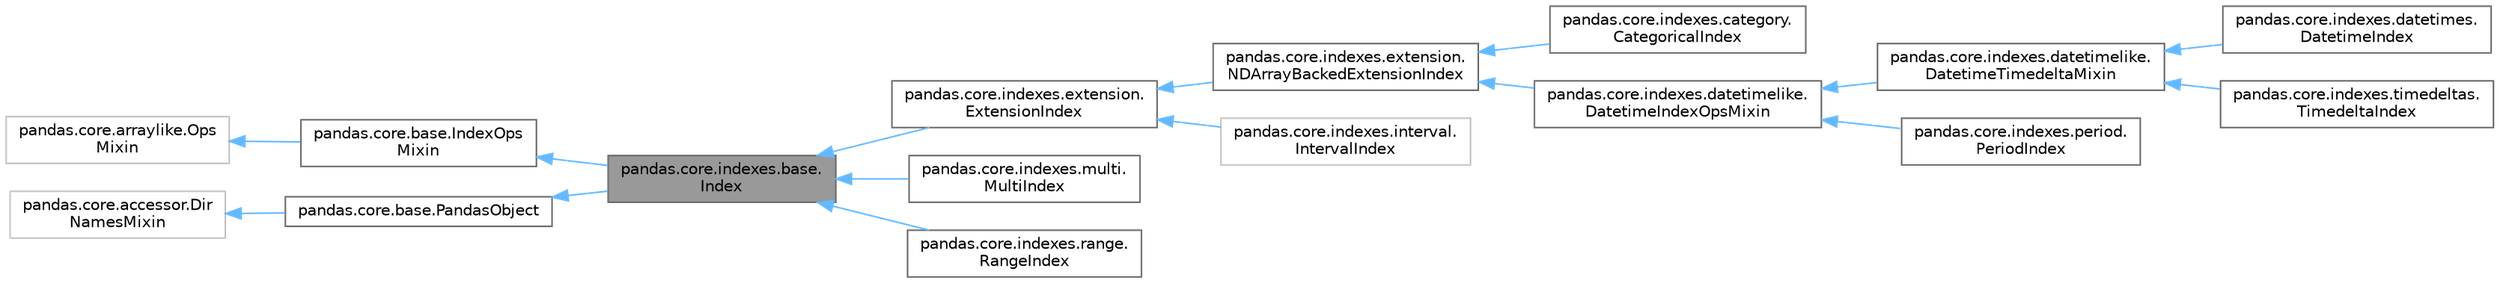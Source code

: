 digraph "pandas.core.indexes.base.Index"
{
 // LATEX_PDF_SIZE
  bgcolor="transparent";
  edge [fontname=Helvetica,fontsize=10,labelfontname=Helvetica,labelfontsize=10];
  node [fontname=Helvetica,fontsize=10,shape=box,height=0.2,width=0.4];
  rankdir="LR";
  Node1 [id="Node000001",label="pandas.core.indexes.base.\lIndex",height=0.2,width=0.4,color="gray40", fillcolor="grey60", style="filled", fontcolor="black",tooltip=" "];
  Node2 -> Node1 [id="edge1_Node000001_Node000002",dir="back",color="steelblue1",style="solid",tooltip=" "];
  Node2 [id="Node000002",label="pandas.core.base.IndexOps\lMixin",height=0.2,width=0.4,color="gray40", fillcolor="white", style="filled",URL="$db/d4c/classpandas_1_1core_1_1base_1_1IndexOpsMixin.html",tooltip=" "];
  Node3 -> Node2 [id="edge2_Node000002_Node000003",dir="back",color="steelblue1",style="solid",tooltip=" "];
  Node3 [id="Node000003",label="pandas.core.arraylike.Ops\lMixin",height=0.2,width=0.4,color="grey75", fillcolor="white", style="filled",URL="$da/d26/classpandas_1_1core_1_1arraylike_1_1OpsMixin.html",tooltip=" "];
  Node4 -> Node1 [id="edge3_Node000001_Node000004",dir="back",color="steelblue1",style="solid",tooltip=" "];
  Node4 [id="Node000004",label="pandas.core.base.PandasObject",height=0.2,width=0.4,color="gray40", fillcolor="white", style="filled",URL="$d9/d19/classpandas_1_1core_1_1base_1_1PandasObject.html",tooltip=" "];
  Node5 -> Node4 [id="edge4_Node000004_Node000005",dir="back",color="steelblue1",style="solid",tooltip=" "];
  Node5 [id="Node000005",label="pandas.core.accessor.Dir\lNamesMixin",height=0.2,width=0.4,color="grey75", fillcolor="white", style="filled",URL="$df/dd9/classpandas_1_1core_1_1accessor_1_1DirNamesMixin.html",tooltip=" "];
  Node1 -> Node6 [id="edge5_Node000001_Node000006",dir="back",color="steelblue1",style="solid",tooltip=" "];
  Node6 [id="Node000006",label="pandas.core.indexes.extension.\lExtensionIndex",height=0.2,width=0.4,color="gray40", fillcolor="white", style="filled",URL="$d3/d98/classpandas_1_1core_1_1indexes_1_1extension_1_1ExtensionIndex.html",tooltip=" "];
  Node6 -> Node7 [id="edge6_Node000006_Node000007",dir="back",color="steelblue1",style="solid",tooltip=" "];
  Node7 [id="Node000007",label="pandas.core.indexes.extension.\lNDArrayBackedExtensionIndex",height=0.2,width=0.4,color="gray40", fillcolor="white", style="filled",URL="$da/d60/classpandas_1_1core_1_1indexes_1_1extension_1_1NDArrayBackedExtensionIndex.html",tooltip=" "];
  Node7 -> Node8 [id="edge7_Node000007_Node000008",dir="back",color="steelblue1",style="solid",tooltip=" "];
  Node8 [id="Node000008",label="pandas.core.indexes.category.\lCategoricalIndex",height=0.2,width=0.4,color="gray40", fillcolor="white", style="filled",URL="$d6/d7a/classpandas_1_1core_1_1indexes_1_1category_1_1CategoricalIndex.html",tooltip=" "];
  Node7 -> Node9 [id="edge8_Node000007_Node000009",dir="back",color="steelblue1",style="solid",tooltip=" "];
  Node9 [id="Node000009",label="pandas.core.indexes.datetimelike.\lDatetimeIndexOpsMixin",height=0.2,width=0.4,color="gray40", fillcolor="white", style="filled",URL="$d1/d7f/classpandas_1_1core_1_1indexes_1_1datetimelike_1_1DatetimeIndexOpsMixin.html",tooltip=" "];
  Node9 -> Node10 [id="edge9_Node000009_Node000010",dir="back",color="steelblue1",style="solid",tooltip=" "];
  Node10 [id="Node000010",label="pandas.core.indexes.datetimelike.\lDatetimeTimedeltaMixin",height=0.2,width=0.4,color="gray40", fillcolor="white", style="filled",URL="$d6/de2/classpandas_1_1core_1_1indexes_1_1datetimelike_1_1DatetimeTimedeltaMixin.html",tooltip=" "];
  Node10 -> Node11 [id="edge10_Node000010_Node000011",dir="back",color="steelblue1",style="solid",tooltip=" "];
  Node11 [id="Node000011",label="pandas.core.indexes.datetimes.\lDatetimeIndex",height=0.2,width=0.4,color="gray40", fillcolor="white", style="filled",URL="$d0/d41/classpandas_1_1core_1_1indexes_1_1datetimes_1_1DatetimeIndex.html",tooltip=" "];
  Node10 -> Node12 [id="edge11_Node000010_Node000012",dir="back",color="steelblue1",style="solid",tooltip=" "];
  Node12 [id="Node000012",label="pandas.core.indexes.timedeltas.\lTimedeltaIndex",height=0.2,width=0.4,color="gray40", fillcolor="white", style="filled",URL="$d8/daa/classpandas_1_1core_1_1indexes_1_1timedeltas_1_1TimedeltaIndex.html",tooltip=" "];
  Node9 -> Node13 [id="edge12_Node000009_Node000013",dir="back",color="steelblue1",style="solid",tooltip=" "];
  Node13 [id="Node000013",label="pandas.core.indexes.period.\lPeriodIndex",height=0.2,width=0.4,color="gray40", fillcolor="white", style="filled",URL="$d2/d5e/classpandas_1_1core_1_1indexes_1_1period_1_1PeriodIndex.html",tooltip=" "];
  Node6 -> Node14 [id="edge13_Node000006_Node000014",dir="back",color="steelblue1",style="solid",tooltip=" "];
  Node14 [id="Node000014",label="pandas.core.indexes.interval.\lIntervalIndex",height=0.2,width=0.4,color="grey75", fillcolor="white", style="filled",URL="$d7/d96/classpandas_1_1core_1_1indexes_1_1interval_1_1IntervalIndex.html",tooltip=" "];
  Node1 -> Node15 [id="edge14_Node000001_Node000015",dir="back",color="steelblue1",style="solid",tooltip=" "];
  Node15 [id="Node000015",label="pandas.core.indexes.multi.\lMultiIndex",height=0.2,width=0.4,color="gray40", fillcolor="white", style="filled",URL="$da/db0/classpandas_1_1core_1_1indexes_1_1multi_1_1MultiIndex.html",tooltip=" "];
  Node1 -> Node16 [id="edge15_Node000001_Node000016",dir="back",color="steelblue1",style="solid",tooltip=" "];
  Node16 [id="Node000016",label="pandas.core.indexes.range.\lRangeIndex",height=0.2,width=0.4,color="gray40", fillcolor="white", style="filled",URL="$d0/da8/classpandas_1_1core_1_1indexes_1_1range_1_1RangeIndex.html",tooltip=" "];
}
